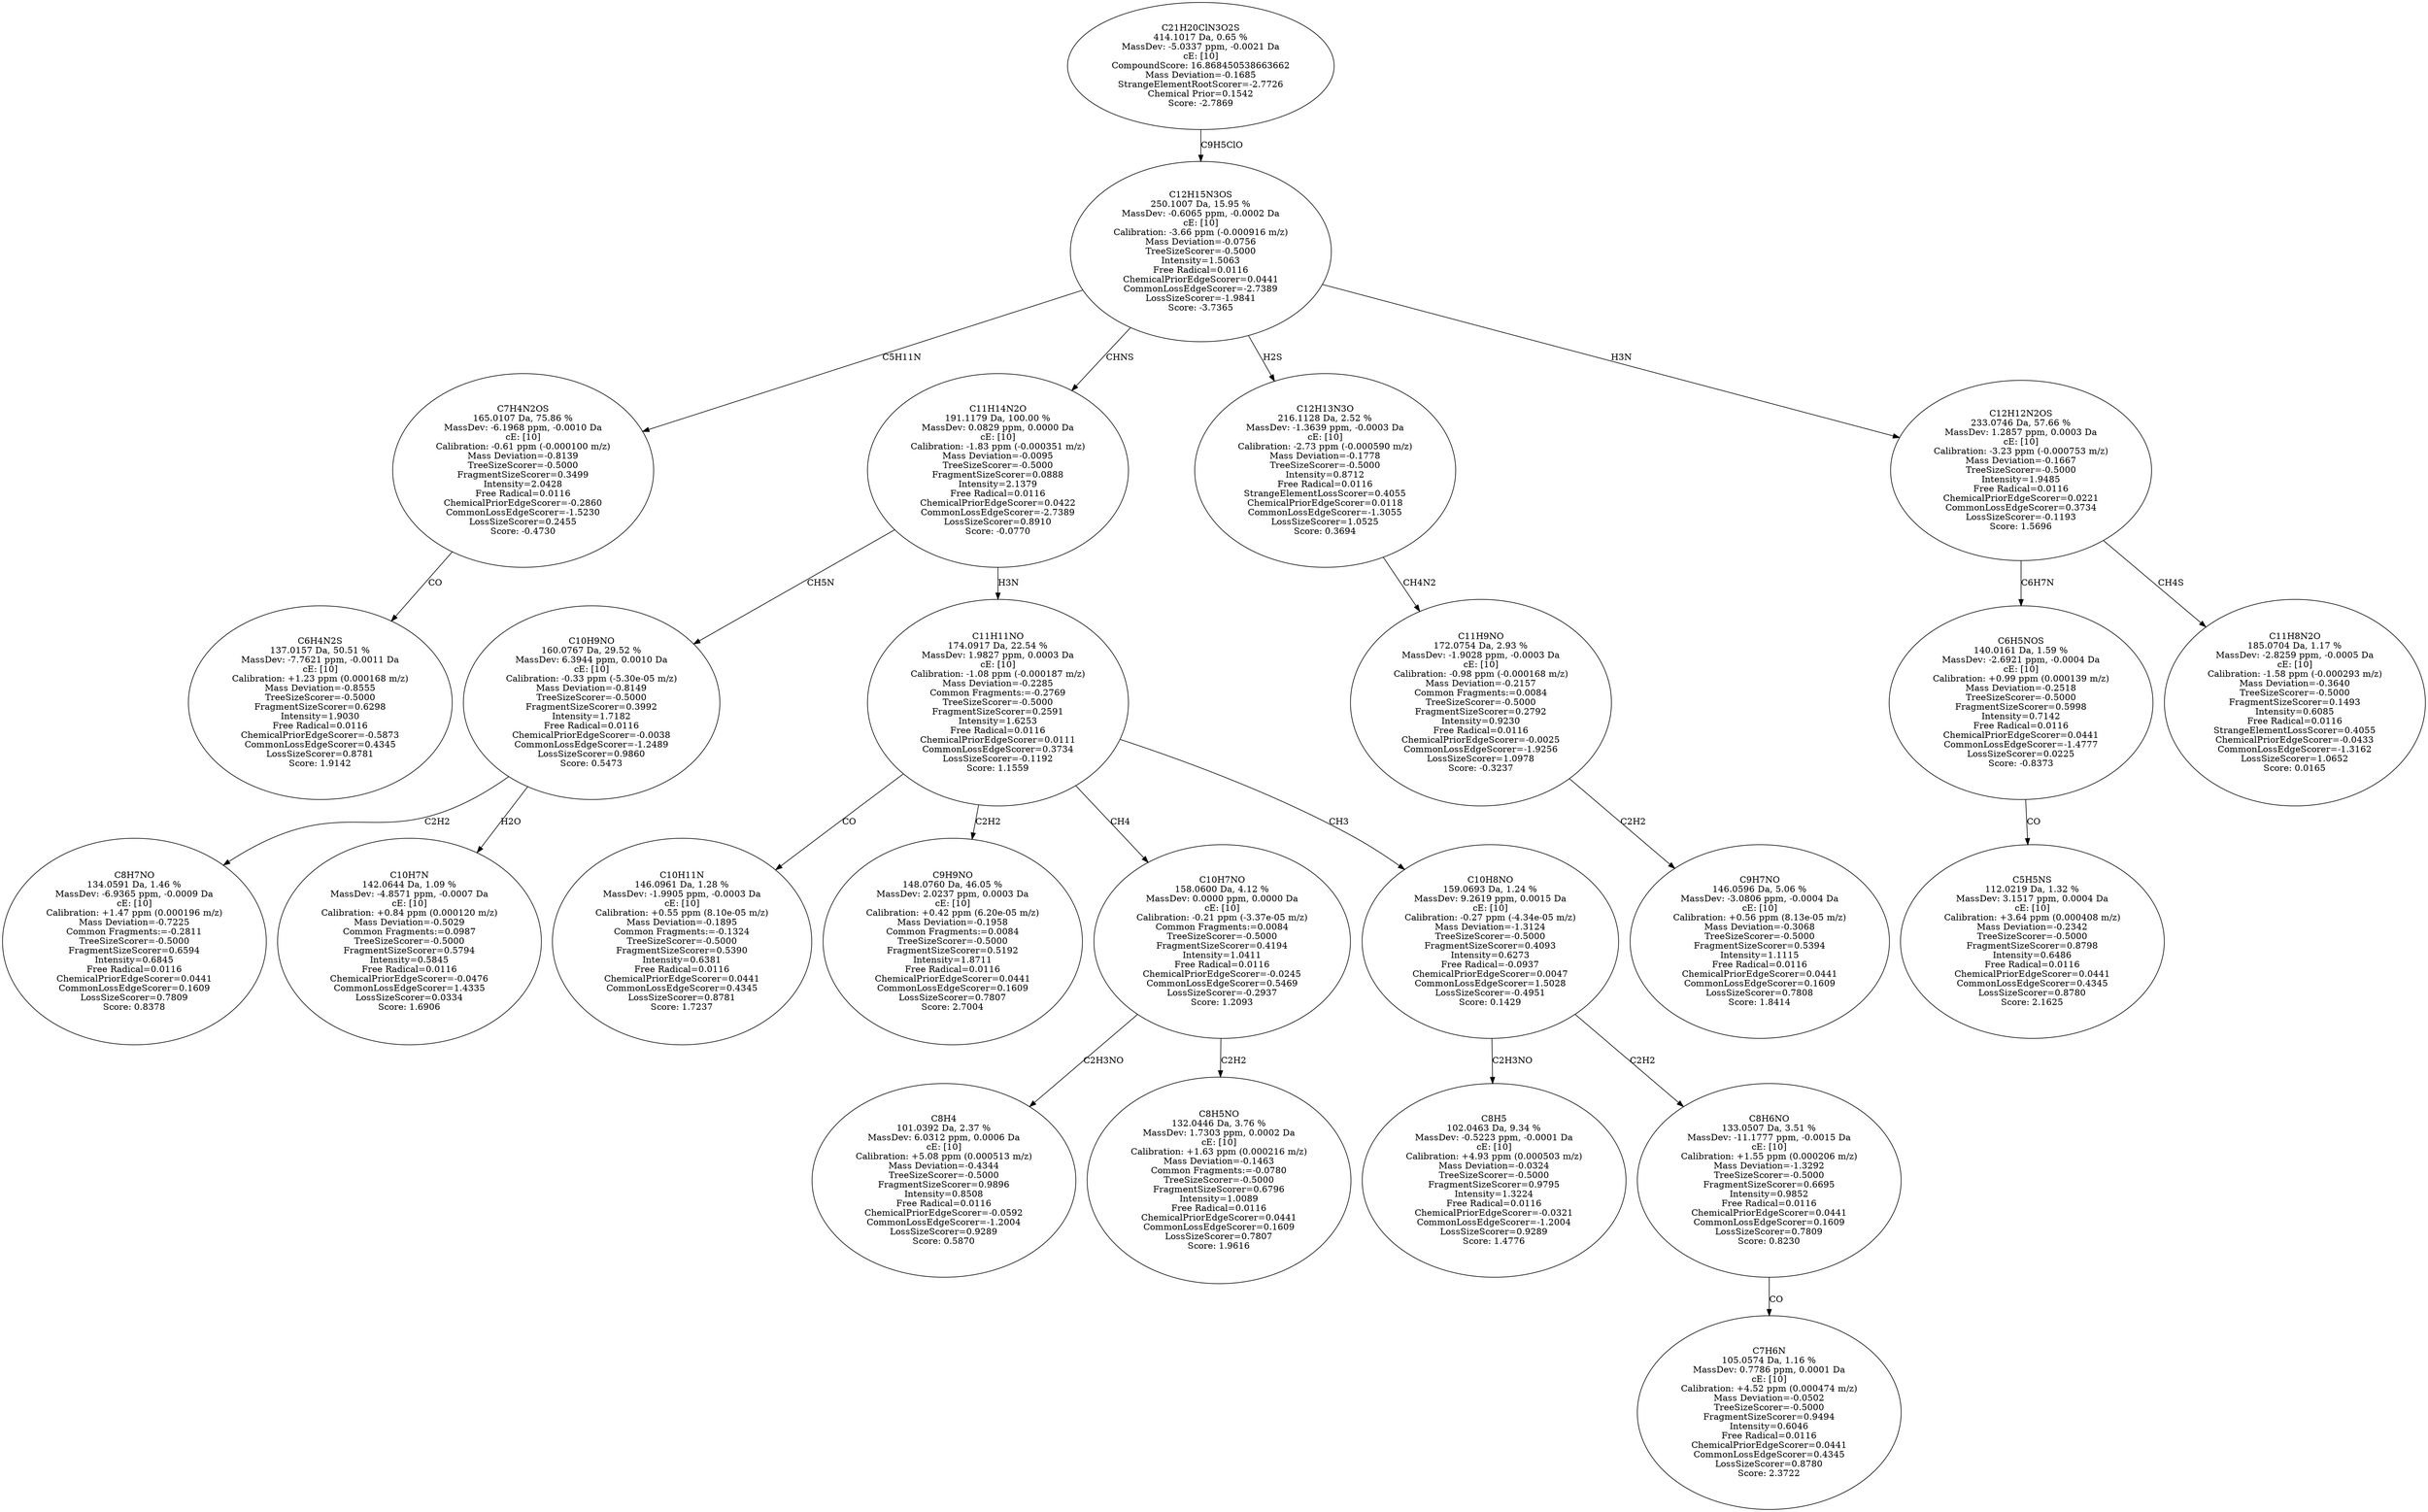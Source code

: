 strict digraph {
v1 [label="C6H4N2S\n137.0157 Da, 50.51 %\nMassDev: -7.7621 ppm, -0.0011 Da\ncE: [10]\nCalibration: +1.23 ppm (0.000168 m/z)\nMass Deviation=-0.8555\nTreeSizeScorer=-0.5000\nFragmentSizeScorer=0.6298\nIntensity=1.9030\nFree Radical=0.0116\nChemicalPriorEdgeScorer=-0.5873\nCommonLossEdgeScorer=0.4345\nLossSizeScorer=0.8781\nScore: 1.9142"];
v2 [label="C7H4N2OS\n165.0107 Da, 75.86 %\nMassDev: -6.1968 ppm, -0.0010 Da\ncE: [10]\nCalibration: -0.61 ppm (-0.000100 m/z)\nMass Deviation=-0.8139\nTreeSizeScorer=-0.5000\nFragmentSizeScorer=0.3499\nIntensity=2.0428\nFree Radical=0.0116\nChemicalPriorEdgeScorer=-0.2860\nCommonLossEdgeScorer=-1.5230\nLossSizeScorer=0.2455\nScore: -0.4730"];
v3 [label="C8H7NO\n134.0591 Da, 1.46 %\nMassDev: -6.9365 ppm, -0.0009 Da\ncE: [10]\nCalibration: +1.47 ppm (0.000196 m/z)\nMass Deviation=-0.7225\nCommon Fragments:=-0.2811\nTreeSizeScorer=-0.5000\nFragmentSizeScorer=0.6594\nIntensity=0.6845\nFree Radical=0.0116\nChemicalPriorEdgeScorer=0.0441\nCommonLossEdgeScorer=0.1609\nLossSizeScorer=0.7809\nScore: 0.8378"];
v4 [label="C10H7N\n142.0644 Da, 1.09 %\nMassDev: -4.8571 ppm, -0.0007 Da\ncE: [10]\nCalibration: +0.84 ppm (0.000120 m/z)\nMass Deviation=-0.5029\nCommon Fragments:=0.0987\nTreeSizeScorer=-0.5000\nFragmentSizeScorer=0.5794\nIntensity=0.5845\nFree Radical=0.0116\nChemicalPriorEdgeScorer=-0.0476\nCommonLossEdgeScorer=1.4335\nLossSizeScorer=0.0334\nScore: 1.6906"];
v5 [label="C10H9NO\n160.0767 Da, 29.52 %\nMassDev: 6.3944 ppm, 0.0010 Da\ncE: [10]\nCalibration: -0.33 ppm (-5.30e-05 m/z)\nMass Deviation=-0.8149\nTreeSizeScorer=-0.5000\nFragmentSizeScorer=0.3992\nIntensity=1.7182\nFree Radical=0.0116\nChemicalPriorEdgeScorer=-0.0038\nCommonLossEdgeScorer=-1.2489\nLossSizeScorer=0.9860\nScore: 0.5473"];
v6 [label="C10H11N\n146.0961 Da, 1.28 %\nMassDev: -1.9905 ppm, -0.0003 Da\ncE: [10]\nCalibration: +0.55 ppm (8.10e-05 m/z)\nMass Deviation=-0.1895\nCommon Fragments:=-0.1324\nTreeSizeScorer=-0.5000\nFragmentSizeScorer=0.5390\nIntensity=0.6381\nFree Radical=0.0116\nChemicalPriorEdgeScorer=0.0441\nCommonLossEdgeScorer=0.4345\nLossSizeScorer=0.8781\nScore: 1.7237"];
v7 [label="C9H9NO\n148.0760 Da, 46.05 %\nMassDev: 2.0237 ppm, 0.0003 Da\ncE: [10]\nCalibration: +0.42 ppm (6.20e-05 m/z)\nMass Deviation=-0.1958\nCommon Fragments:=0.0084\nTreeSizeScorer=-0.5000\nFragmentSizeScorer=0.5192\nIntensity=1.8711\nFree Radical=0.0116\nChemicalPriorEdgeScorer=0.0441\nCommonLossEdgeScorer=0.1609\nLossSizeScorer=0.7807\nScore: 2.7004"];
v8 [label="C8H4\n101.0392 Da, 2.37 %\nMassDev: 6.0312 ppm, 0.0006 Da\ncE: [10]\nCalibration: +5.08 ppm (0.000513 m/z)\nMass Deviation=-0.4344\nTreeSizeScorer=-0.5000\nFragmentSizeScorer=0.9896\nIntensity=0.8508\nFree Radical=0.0116\nChemicalPriorEdgeScorer=-0.0592\nCommonLossEdgeScorer=-1.2004\nLossSizeScorer=0.9289\nScore: 0.5870"];
v9 [label="C8H5NO\n132.0446 Da, 3.76 %\nMassDev: 1.7303 ppm, 0.0002 Da\ncE: [10]\nCalibration: +1.63 ppm (0.000216 m/z)\nMass Deviation=-0.1463\nCommon Fragments:=-0.0780\nTreeSizeScorer=-0.5000\nFragmentSizeScorer=0.6796\nIntensity=1.0089\nFree Radical=0.0116\nChemicalPriorEdgeScorer=0.0441\nCommonLossEdgeScorer=0.1609\nLossSizeScorer=0.7807\nScore: 1.9616"];
v10 [label="C10H7NO\n158.0600 Da, 4.12 %\nMassDev: 0.0000 ppm, 0.0000 Da\ncE: [10]\nCalibration: -0.21 ppm (-3.37e-05 m/z)\nCommon Fragments:=0.0084\nTreeSizeScorer=-0.5000\nFragmentSizeScorer=0.4194\nIntensity=1.0411\nFree Radical=0.0116\nChemicalPriorEdgeScorer=-0.0245\nCommonLossEdgeScorer=0.5469\nLossSizeScorer=-0.2937\nScore: 1.2093"];
v11 [label="C8H5\n102.0463 Da, 9.34 %\nMassDev: -0.5223 ppm, -0.0001 Da\ncE: [10]\nCalibration: +4.93 ppm (0.000503 m/z)\nMass Deviation=-0.0324\nTreeSizeScorer=-0.5000\nFragmentSizeScorer=0.9795\nIntensity=1.3224\nFree Radical=0.0116\nChemicalPriorEdgeScorer=-0.0321\nCommonLossEdgeScorer=-1.2004\nLossSizeScorer=0.9289\nScore: 1.4776"];
v12 [label="C7H6N\n105.0574 Da, 1.16 %\nMassDev: 0.7786 ppm, 0.0001 Da\ncE: [10]\nCalibration: +4.52 ppm (0.000474 m/z)\nMass Deviation=-0.0502\nTreeSizeScorer=-0.5000\nFragmentSizeScorer=0.9494\nIntensity=0.6046\nFree Radical=0.0116\nChemicalPriorEdgeScorer=0.0441\nCommonLossEdgeScorer=0.4345\nLossSizeScorer=0.8780\nScore: 2.3722"];
v13 [label="C8H6NO\n133.0507 Da, 3.51 %\nMassDev: -11.1777 ppm, -0.0015 Da\ncE: [10]\nCalibration: +1.55 ppm (0.000206 m/z)\nMass Deviation=-1.3292\nTreeSizeScorer=-0.5000\nFragmentSizeScorer=0.6695\nIntensity=0.9852\nFree Radical=0.0116\nChemicalPriorEdgeScorer=0.0441\nCommonLossEdgeScorer=0.1609\nLossSizeScorer=0.7809\nScore: 0.8230"];
v14 [label="C10H8NO\n159.0693 Da, 1.24 %\nMassDev: 9.2619 ppm, 0.0015 Da\ncE: [10]\nCalibration: -0.27 ppm (-4.34e-05 m/z)\nMass Deviation=-1.3124\nTreeSizeScorer=-0.5000\nFragmentSizeScorer=0.4093\nIntensity=0.6273\nFree Radical=-0.0937\nChemicalPriorEdgeScorer=0.0047\nCommonLossEdgeScorer=1.5028\nLossSizeScorer=-0.4951\nScore: 0.1429"];
v15 [label="C11H11NO\n174.0917 Da, 22.54 %\nMassDev: 1.9827 ppm, 0.0003 Da\ncE: [10]\nCalibration: -1.08 ppm (-0.000187 m/z)\nMass Deviation=-0.2285\nCommon Fragments:=-0.2769\nTreeSizeScorer=-0.5000\nFragmentSizeScorer=0.2591\nIntensity=1.6253\nFree Radical=0.0116\nChemicalPriorEdgeScorer=0.0111\nCommonLossEdgeScorer=0.3734\nLossSizeScorer=-0.1192\nScore: 1.1559"];
v16 [label="C11H14N2O\n191.1179 Da, 100.00 %\nMassDev: 0.0829 ppm, 0.0000 Da\ncE: [10]\nCalibration: -1.83 ppm (-0.000351 m/z)\nMass Deviation=-0.0095\nTreeSizeScorer=-0.5000\nFragmentSizeScorer=0.0888\nIntensity=2.1379\nFree Radical=0.0116\nChemicalPriorEdgeScorer=0.0422\nCommonLossEdgeScorer=-2.7389\nLossSizeScorer=0.8910\nScore: -0.0770"];
v17 [label="C9H7NO\n146.0596 Da, 5.06 %\nMassDev: -3.0806 ppm, -0.0004 Da\ncE: [10]\nCalibration: +0.56 ppm (8.13e-05 m/z)\nMass Deviation=-0.3068\nTreeSizeScorer=-0.5000\nFragmentSizeScorer=0.5394\nIntensity=1.1115\nFree Radical=0.0116\nChemicalPriorEdgeScorer=0.0441\nCommonLossEdgeScorer=0.1609\nLossSizeScorer=0.7808\nScore: 1.8414"];
v18 [label="C11H9NO\n172.0754 Da, 2.93 %\nMassDev: -1.9028 ppm, -0.0003 Da\ncE: [10]\nCalibration: -0.98 ppm (-0.000168 m/z)\nMass Deviation=-0.2157\nCommon Fragments:=0.0084\nTreeSizeScorer=-0.5000\nFragmentSizeScorer=0.2792\nIntensity=0.9230\nFree Radical=0.0116\nChemicalPriorEdgeScorer=-0.0025\nCommonLossEdgeScorer=-1.9256\nLossSizeScorer=1.0978\nScore: -0.3237"];
v19 [label="C12H13N3O\n216.1128 Da, 2.52 %\nMassDev: -1.3639 ppm, -0.0003 Da\ncE: [10]\nCalibration: -2.73 ppm (-0.000590 m/z)\nMass Deviation=-0.1778\nTreeSizeScorer=-0.5000\nIntensity=0.8712\nFree Radical=0.0116\nStrangeElementLossScorer=0.4055\nChemicalPriorEdgeScorer=0.0118\nCommonLossEdgeScorer=-1.3055\nLossSizeScorer=1.0525\nScore: 0.3694"];
v20 [label="C5H5NS\n112.0219 Da, 1.32 %\nMassDev: 3.1517 ppm, 0.0004 Da\ncE: [10]\nCalibration: +3.64 ppm (0.000408 m/z)\nMass Deviation=-0.2342\nTreeSizeScorer=-0.5000\nFragmentSizeScorer=0.8798\nIntensity=0.6486\nFree Radical=0.0116\nChemicalPriorEdgeScorer=0.0441\nCommonLossEdgeScorer=0.4345\nLossSizeScorer=0.8780\nScore: 2.1625"];
v21 [label="C6H5NOS\n140.0161 Da, 1.59 %\nMassDev: -2.6921 ppm, -0.0004 Da\ncE: [10]\nCalibration: +0.99 ppm (0.000139 m/z)\nMass Deviation=-0.2518\nTreeSizeScorer=-0.5000\nFragmentSizeScorer=0.5998\nIntensity=0.7142\nFree Radical=0.0116\nChemicalPriorEdgeScorer=0.0441\nCommonLossEdgeScorer=-1.4777\nLossSizeScorer=0.0225\nScore: -0.8373"];
v22 [label="C11H8N2O\n185.0704 Da, 1.17 %\nMassDev: -2.8259 ppm, -0.0005 Da\ncE: [10]\nCalibration: -1.58 ppm (-0.000293 m/z)\nMass Deviation=-0.3640\nTreeSizeScorer=-0.5000\nFragmentSizeScorer=0.1493\nIntensity=0.6085\nFree Radical=0.0116\nStrangeElementLossScorer=0.4055\nChemicalPriorEdgeScorer=-0.0433\nCommonLossEdgeScorer=-1.3162\nLossSizeScorer=1.0652\nScore: 0.0165"];
v23 [label="C12H12N2OS\n233.0746 Da, 57.66 %\nMassDev: 1.2857 ppm, 0.0003 Da\ncE: [10]\nCalibration: -3.23 ppm (-0.000753 m/z)\nMass Deviation=-0.1667\nTreeSizeScorer=-0.5000\nIntensity=1.9485\nFree Radical=0.0116\nChemicalPriorEdgeScorer=0.0221\nCommonLossEdgeScorer=0.3734\nLossSizeScorer=-0.1193\nScore: 1.5696"];
v24 [label="C12H15N3OS\n250.1007 Da, 15.95 %\nMassDev: -0.6065 ppm, -0.0002 Da\ncE: [10]\nCalibration: -3.66 ppm (-0.000916 m/z)\nMass Deviation=-0.0756\nTreeSizeScorer=-0.5000\nIntensity=1.5063\nFree Radical=0.0116\nChemicalPriorEdgeScorer=0.0441\nCommonLossEdgeScorer=-2.7389\nLossSizeScorer=-1.9841\nScore: -3.7365"];
v25 [label="C21H20ClN3O2S\n414.1017 Da, 0.65 %\nMassDev: -5.0337 ppm, -0.0021 Da\ncE: [10]\nCompoundScore: 16.868450538663662\nMass Deviation=-0.1685\nStrangeElementRootScorer=-2.7726\nChemical Prior=0.1542\nScore: -2.7869"];
v2 -> v1 [label="CO"];
v24 -> v2 [label="C5H11N"];
v5 -> v3 [label="C2H2"];
v5 -> v4 [label="H2O"];
v16 -> v5 [label="CH5N"];
v15 -> v6 [label="CO"];
v15 -> v7 [label="C2H2"];
v10 -> v8 [label="C2H3NO"];
v10 -> v9 [label="C2H2"];
v15 -> v10 [label="CH4"];
v14 -> v11 [label="C2H3NO"];
v13 -> v12 [label="CO"];
v14 -> v13 [label="C2H2"];
v15 -> v14 [label="CH3"];
v16 -> v15 [label="H3N"];
v24 -> v16 [label="CHNS"];
v18 -> v17 [label="C2H2"];
v19 -> v18 [label="CH4N2"];
v24 -> v19 [label="H2S"];
v21 -> v20 [label="CO"];
v23 -> v21 [label="C6H7N"];
v23 -> v22 [label="CH4S"];
v24 -> v23 [label="H3N"];
v25 -> v24 [label="C9H5ClO"];
}